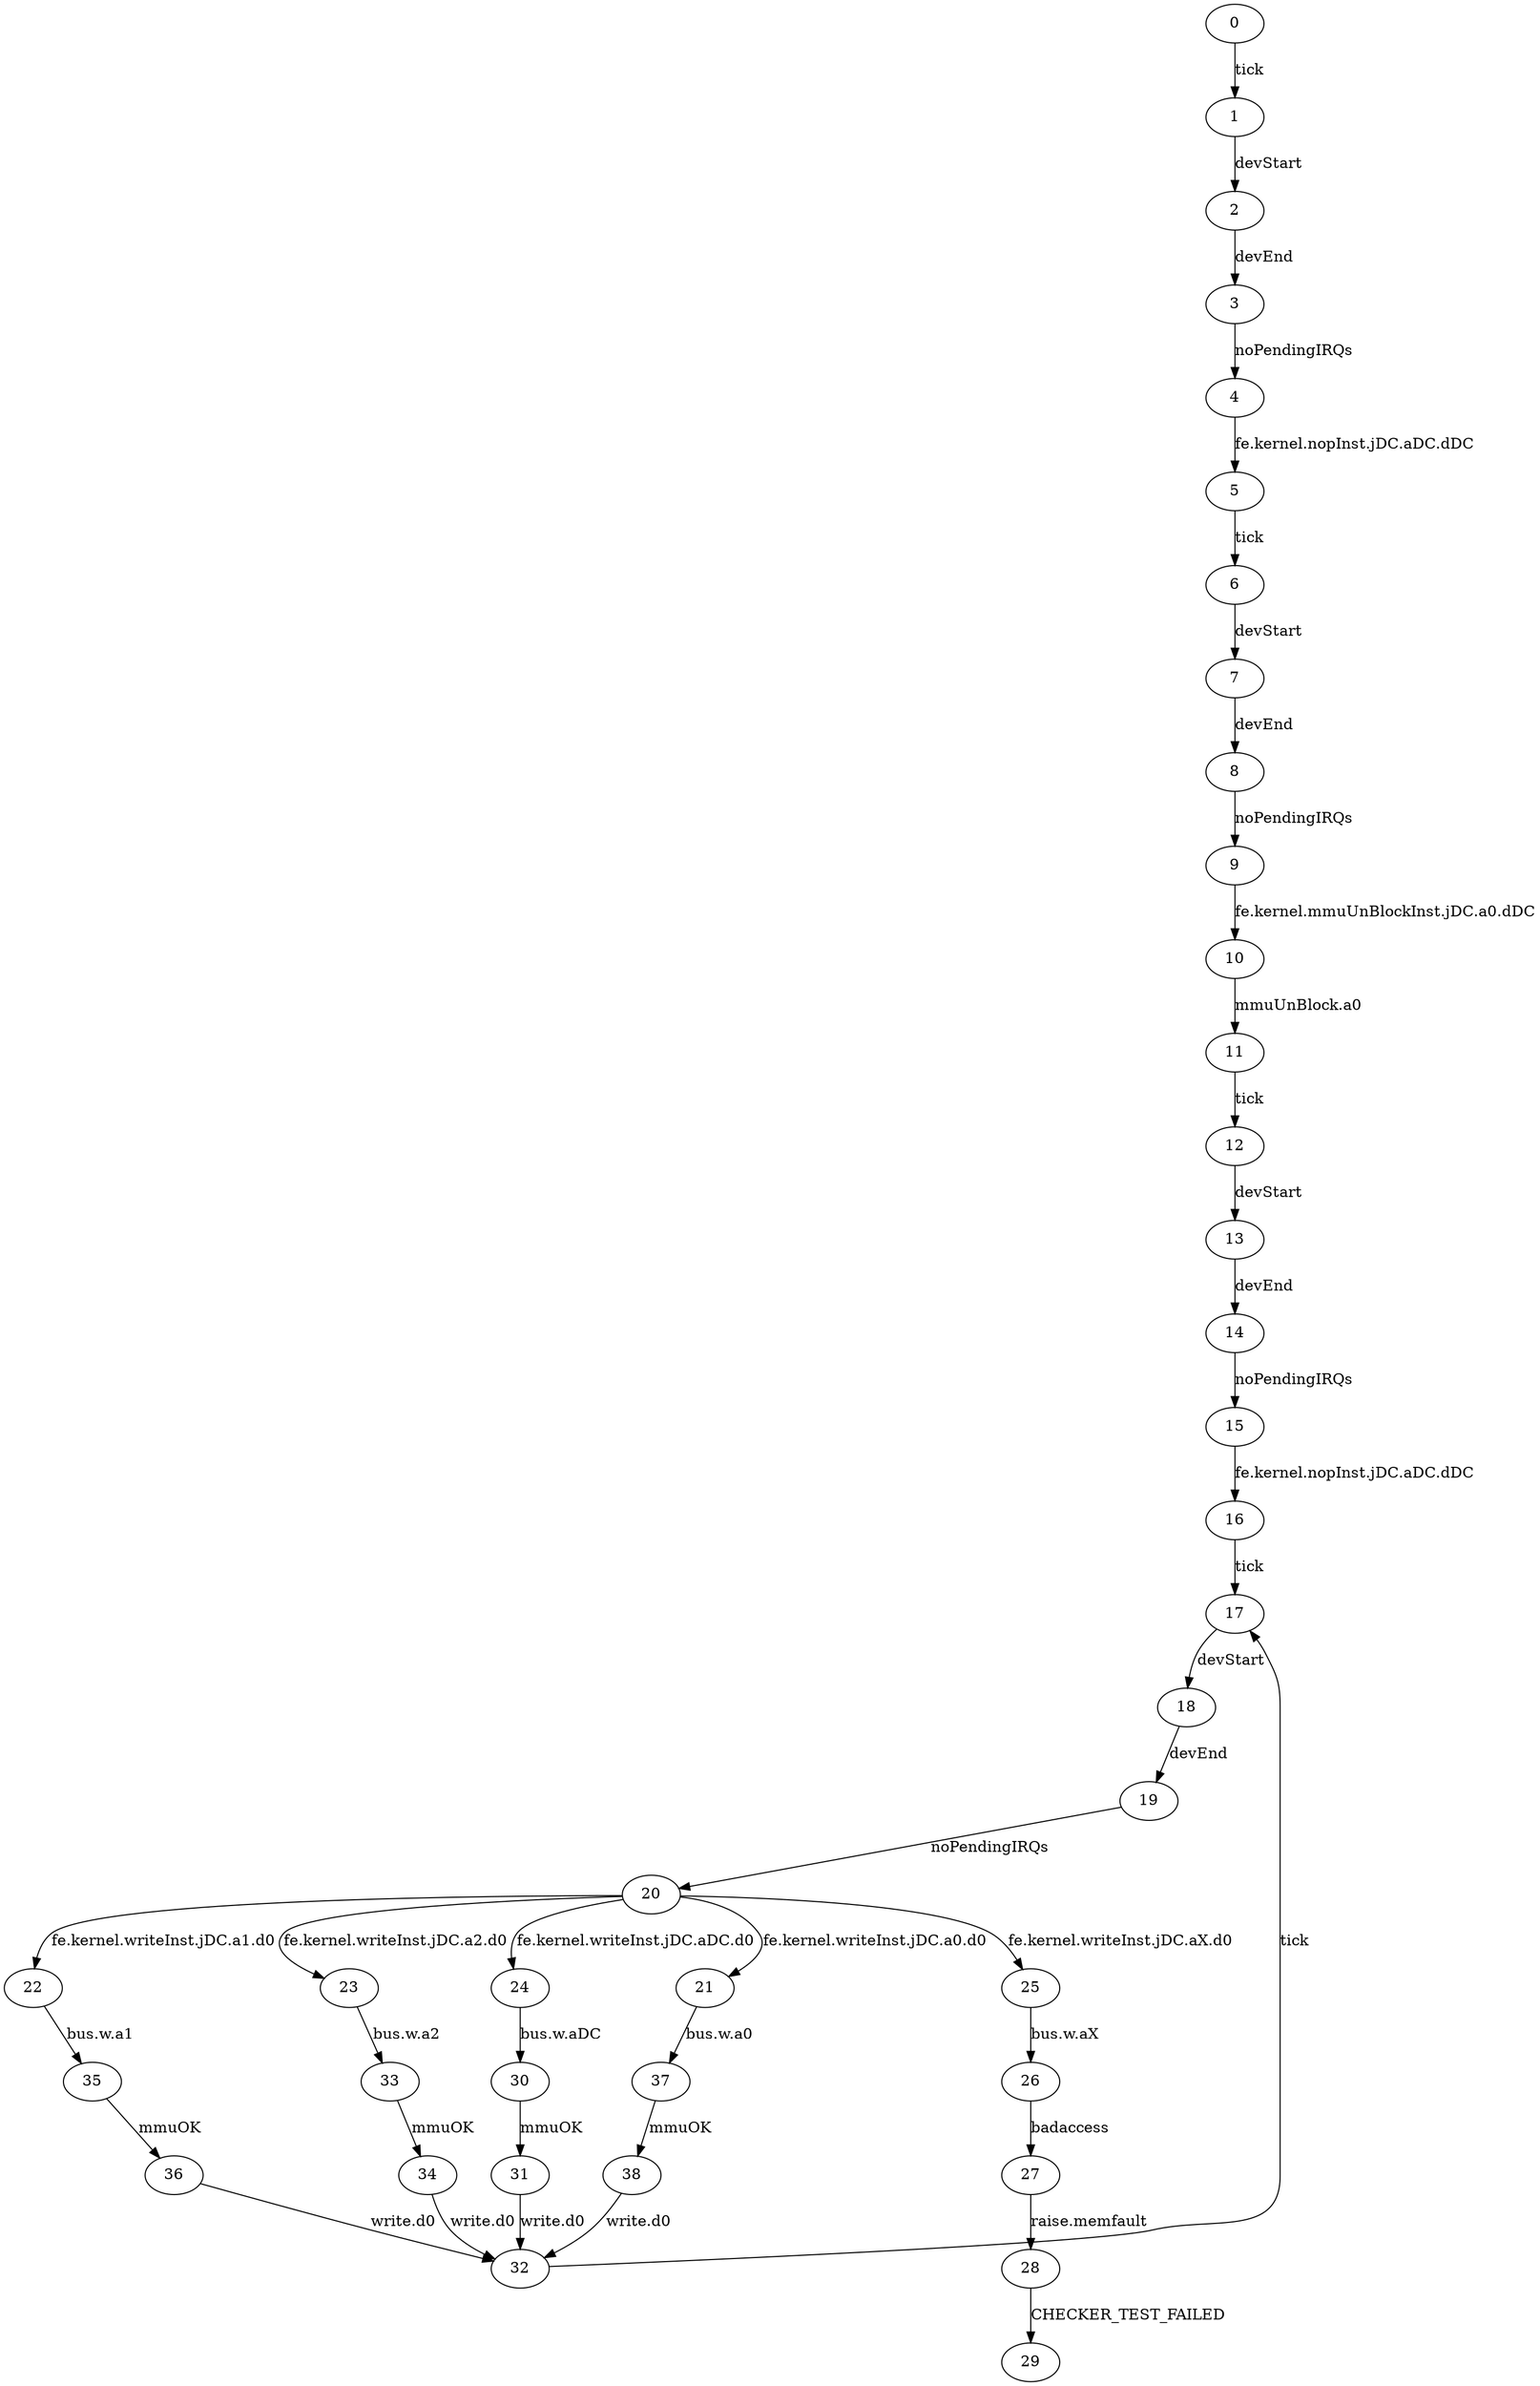 digraph G {
  0 -> 1 [ label="tick" ];
  1 -> 2 [ label="devStart" ];
  2 -> 3 [ label="devEnd" ];
  3 -> 4 [ label="noPendingIRQs" ];
  4 -> 5 [ label="fe.kernel.nopInst.jDC.aDC.dDC" ];
  5 -> 6 [ label="tick" ];
  6 -> 7 [ label="devStart" ];
  7 -> 8 [ label="devEnd" ];
  8 -> 9 [ label="noPendingIRQs" ];
  9 -> 10 [ label="fe.kernel.mmuUnBlockInst.jDC.a0.dDC" ];
  10 -> 11 [ label="mmuUnBlock.a0" ];
  11 -> 12 [ label="tick" ];
  12 -> 13 [ label="devStart" ];
  13 -> 14 [ label="devEnd" ];
  14 -> 15 [ label="noPendingIRQs" ];
  15 -> 16 [ label="fe.kernel.nopInst.jDC.aDC.dDC" ];
  16 -> 17 [ label="tick" ];
  17 -> 18 [ label="devStart" ];
  18 -> 19 [ label="devEnd" ];
  19 -> 20 [ label="noPendingIRQs" ];
  20 -> 21 [ label="fe.kernel.writeInst.jDC.a0.d0" ];
  20 -> 22 [ label="fe.kernel.writeInst.jDC.a1.d0" ];
  20 -> 23 [ label="fe.kernel.writeInst.jDC.a2.d0" ];
  20 -> 24 [ label="fe.kernel.writeInst.jDC.aDC.d0" ];
  20 -> 25 [ label="fe.kernel.writeInst.jDC.aX.d0" ];
  21 -> 37 [ label="bus.w.a0" ];
  22 -> 35 [ label="bus.w.a1" ];
  23 -> 33 [ label="bus.w.a2" ];
  24 -> 30 [ label="bus.w.aDC" ];
  25 -> 26 [ label="bus.w.aX" ];
  26 -> 27 [ label="badaccess" ];
  27 -> 28 [ label="raise.memfault" ];
  28 -> 29 [ label="CHECKER_TEST_FAILED" ];
  30 -> 31 [ label="mmuOK" ];
  31 -> 32 [ label="write.d0" ];
  32 -> 17 [ label="tick" ];
  33 -> 34 [ label="mmuOK" ];
  34 -> 32 [ label="write.d0" ];
  35 -> 36 [ label="mmuOK" ];
  36 -> 32 [ label="write.d0" ];
  37 -> 38 [ label="mmuOK" ];
  38 -> 32 [ label="write.d0" ];
}
